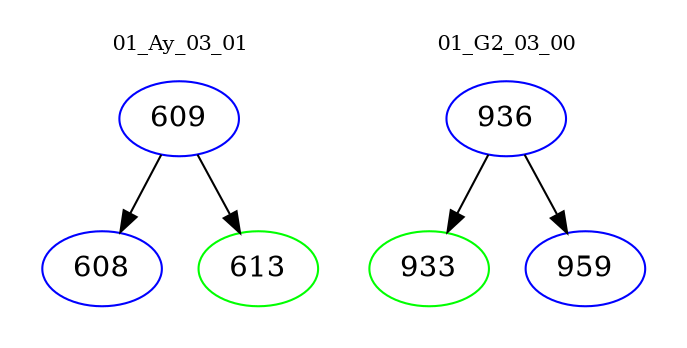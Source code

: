 digraph{
subgraph cluster_0 {
color = white
label = "01_Ay_03_01";
fontsize=10;
T0_609 [label="609", color="blue"]
T0_609 -> T0_608 [color="black"]
T0_608 [label="608", color="blue"]
T0_609 -> T0_613 [color="black"]
T0_613 [label="613", color="green"]
}
subgraph cluster_1 {
color = white
label = "01_G2_03_00";
fontsize=10;
T1_936 [label="936", color="blue"]
T1_936 -> T1_933 [color="black"]
T1_933 [label="933", color="green"]
T1_936 -> T1_959 [color="black"]
T1_959 [label="959", color="blue"]
}
}
